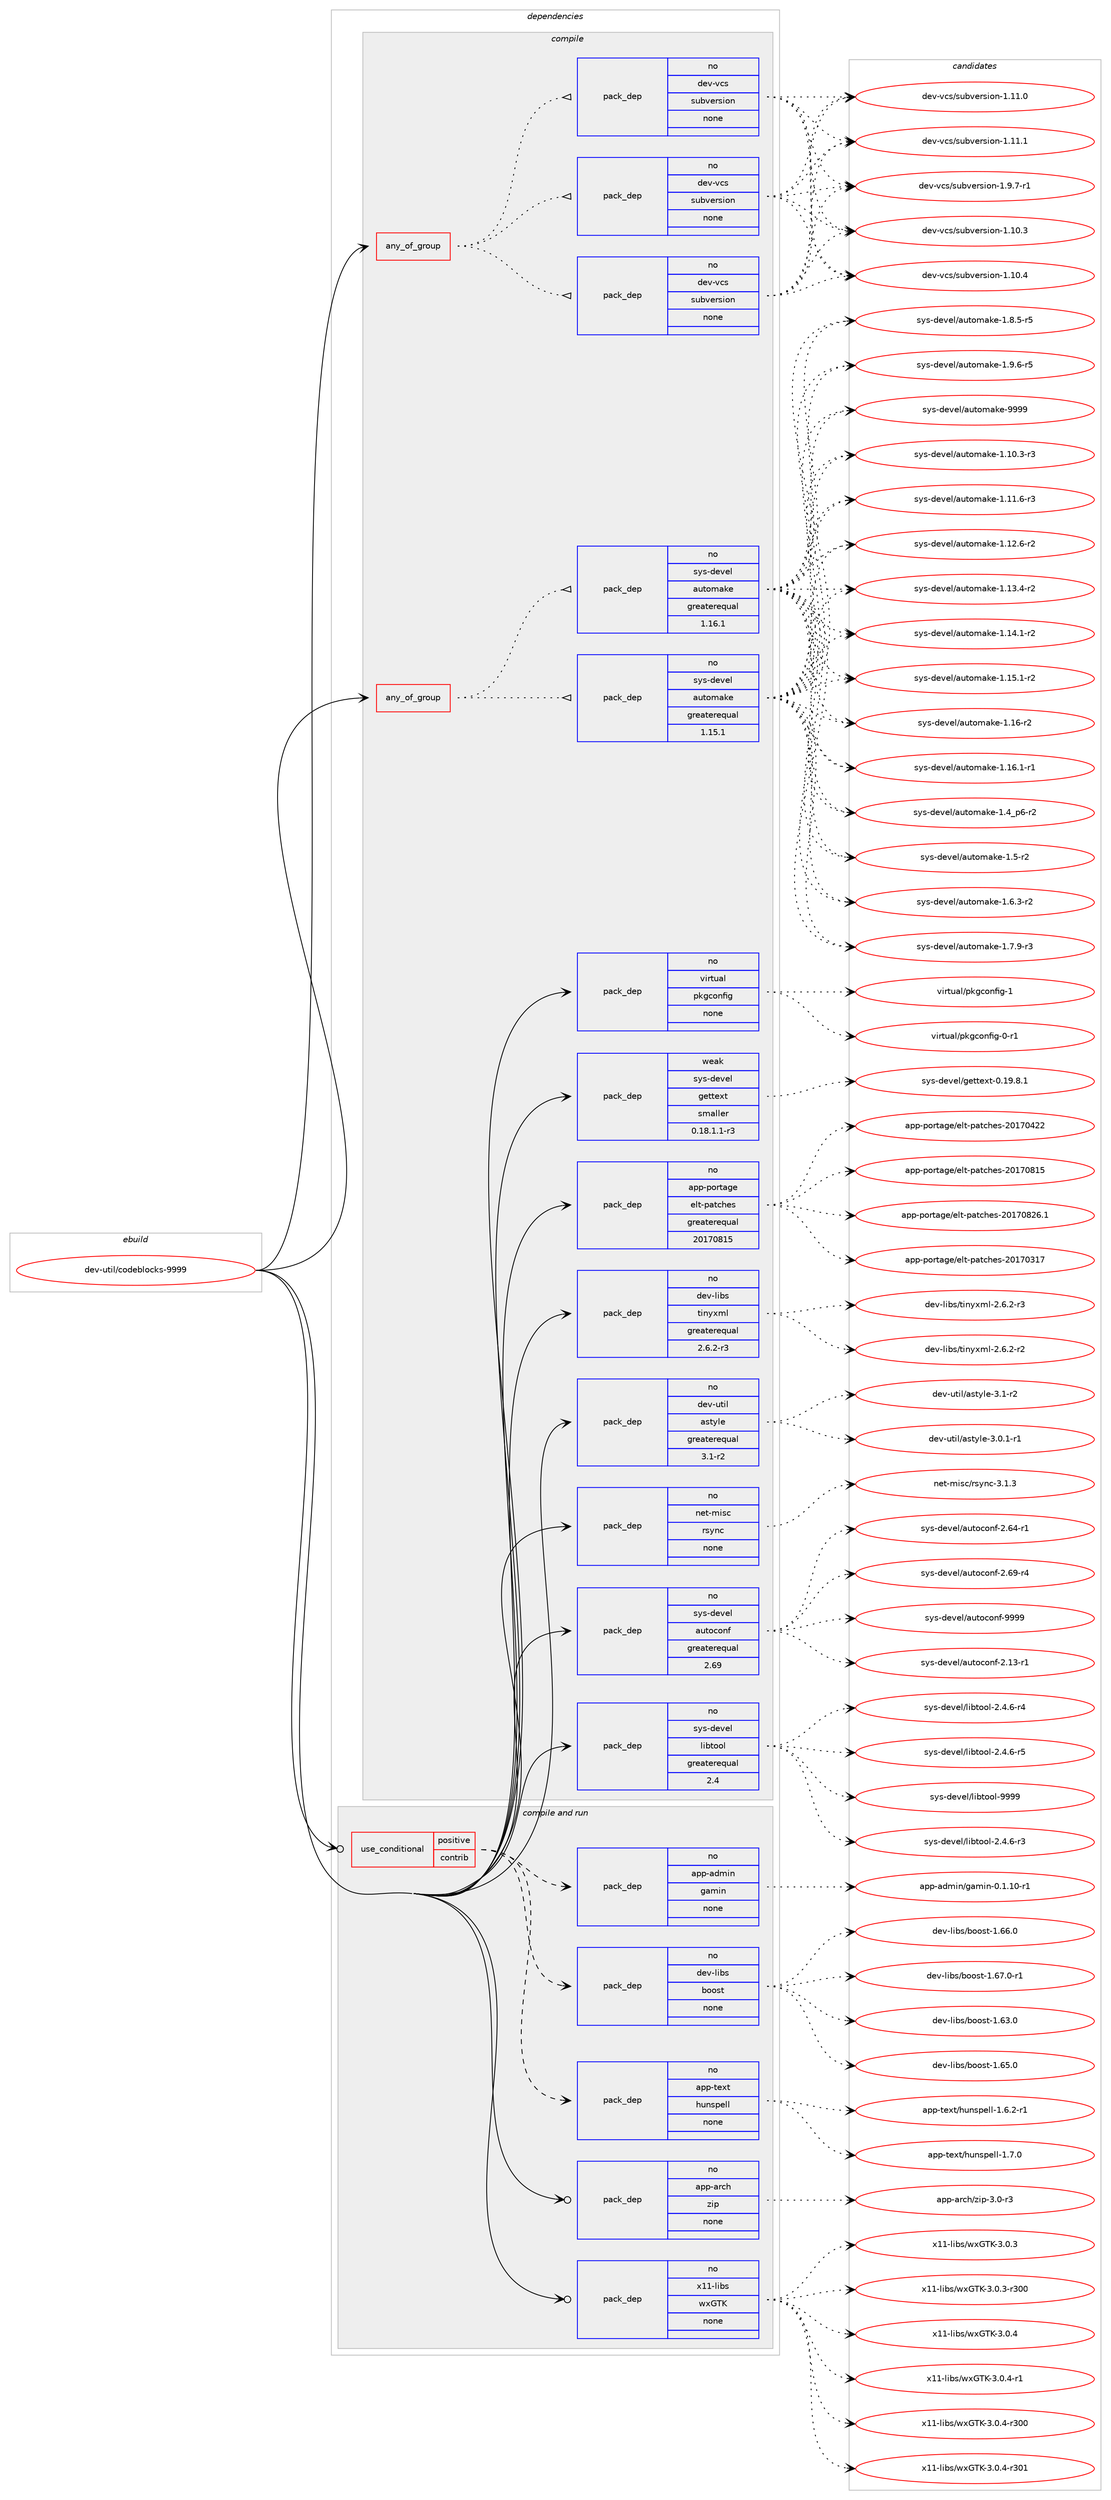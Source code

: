 digraph prolog {

# *************
# Graph options
# *************

newrank=true;
concentrate=true;
compound=true;
graph [rankdir=LR,fontname=Helvetica,fontsize=10,ranksep=1.5];#, ranksep=2.5, nodesep=0.2];
edge  [arrowhead=vee];
node  [fontname=Helvetica,fontsize=10];

# **********
# The ebuild
# **********

subgraph cluster_leftcol {
color=gray;
rank=same;
label=<<i>ebuild</i>>;
id [label="dev-util/codeblocks-9999", color=red, width=4, href="../dev-util/codeblocks-9999.svg"];
}

# ****************
# The dependencies
# ****************

subgraph cluster_midcol {
color=gray;
label=<<i>dependencies</i>>;
subgraph cluster_compile {
fillcolor="#eeeeee";
style=filled;
label=<<i>compile</i>>;
subgraph any23025 {
dependency1542687 [label=<<TABLE BORDER="0" CELLBORDER="1" CELLSPACING="0" CELLPADDING="4"><TR><TD CELLPADDING="10">any_of_group</TD></TR></TABLE>>, shape=none, color=red];subgraph pack1095518 {
dependency1542688 [label=<<TABLE BORDER="0" CELLBORDER="1" CELLSPACING="0" CELLPADDING="4" WIDTH="220"><TR><TD ROWSPAN="6" CELLPADDING="30">pack_dep</TD></TR><TR><TD WIDTH="110">no</TD></TR><TR><TD>dev-vcs</TD></TR><TR><TD>subversion</TD></TR><TR><TD>none</TD></TR><TR><TD></TD></TR></TABLE>>, shape=none, color=blue];
}
dependency1542687:e -> dependency1542688:w [weight=20,style="dotted",arrowhead="oinv"];
subgraph pack1095519 {
dependency1542689 [label=<<TABLE BORDER="0" CELLBORDER="1" CELLSPACING="0" CELLPADDING="4" WIDTH="220"><TR><TD ROWSPAN="6" CELLPADDING="30">pack_dep</TD></TR><TR><TD WIDTH="110">no</TD></TR><TR><TD>dev-vcs</TD></TR><TR><TD>subversion</TD></TR><TR><TD>none</TD></TR><TR><TD></TD></TR></TABLE>>, shape=none, color=blue];
}
dependency1542687:e -> dependency1542689:w [weight=20,style="dotted",arrowhead="oinv"];
subgraph pack1095520 {
dependency1542690 [label=<<TABLE BORDER="0" CELLBORDER="1" CELLSPACING="0" CELLPADDING="4" WIDTH="220"><TR><TD ROWSPAN="6" CELLPADDING="30">pack_dep</TD></TR><TR><TD WIDTH="110">no</TD></TR><TR><TD>dev-vcs</TD></TR><TR><TD>subversion</TD></TR><TR><TD>none</TD></TR><TR><TD></TD></TR></TABLE>>, shape=none, color=blue];
}
dependency1542687:e -> dependency1542690:w [weight=20,style="dotted",arrowhead="oinv"];
}
id:e -> dependency1542687:w [weight=20,style="solid",arrowhead="vee"];
subgraph any23026 {
dependency1542691 [label=<<TABLE BORDER="0" CELLBORDER="1" CELLSPACING="0" CELLPADDING="4"><TR><TD CELLPADDING="10">any_of_group</TD></TR></TABLE>>, shape=none, color=red];subgraph pack1095521 {
dependency1542692 [label=<<TABLE BORDER="0" CELLBORDER="1" CELLSPACING="0" CELLPADDING="4" WIDTH="220"><TR><TD ROWSPAN="6" CELLPADDING="30">pack_dep</TD></TR><TR><TD WIDTH="110">no</TD></TR><TR><TD>sys-devel</TD></TR><TR><TD>automake</TD></TR><TR><TD>greaterequal</TD></TR><TR><TD>1.16.1</TD></TR></TABLE>>, shape=none, color=blue];
}
dependency1542691:e -> dependency1542692:w [weight=20,style="dotted",arrowhead="oinv"];
subgraph pack1095522 {
dependency1542693 [label=<<TABLE BORDER="0" CELLBORDER="1" CELLSPACING="0" CELLPADDING="4" WIDTH="220"><TR><TD ROWSPAN="6" CELLPADDING="30">pack_dep</TD></TR><TR><TD WIDTH="110">no</TD></TR><TR><TD>sys-devel</TD></TR><TR><TD>automake</TD></TR><TR><TD>greaterequal</TD></TR><TR><TD>1.15.1</TD></TR></TABLE>>, shape=none, color=blue];
}
dependency1542691:e -> dependency1542693:w [weight=20,style="dotted",arrowhead="oinv"];
}
id:e -> dependency1542691:w [weight=20,style="solid",arrowhead="vee"];
subgraph pack1095523 {
dependency1542694 [label=<<TABLE BORDER="0" CELLBORDER="1" CELLSPACING="0" CELLPADDING="4" WIDTH="220"><TR><TD ROWSPAN="6" CELLPADDING="30">pack_dep</TD></TR><TR><TD WIDTH="110">no</TD></TR><TR><TD>app-portage</TD></TR><TR><TD>elt-patches</TD></TR><TR><TD>greaterequal</TD></TR><TR><TD>20170815</TD></TR></TABLE>>, shape=none, color=blue];
}
id:e -> dependency1542694:w [weight=20,style="solid",arrowhead="vee"];
subgraph pack1095524 {
dependency1542695 [label=<<TABLE BORDER="0" CELLBORDER="1" CELLSPACING="0" CELLPADDING="4" WIDTH="220"><TR><TD ROWSPAN="6" CELLPADDING="30">pack_dep</TD></TR><TR><TD WIDTH="110">no</TD></TR><TR><TD>dev-libs</TD></TR><TR><TD>tinyxml</TD></TR><TR><TD>greaterequal</TD></TR><TR><TD>2.6.2-r3</TD></TR></TABLE>>, shape=none, color=blue];
}
id:e -> dependency1542695:w [weight=20,style="solid",arrowhead="vee"];
subgraph pack1095525 {
dependency1542696 [label=<<TABLE BORDER="0" CELLBORDER="1" CELLSPACING="0" CELLPADDING="4" WIDTH="220"><TR><TD ROWSPAN="6" CELLPADDING="30">pack_dep</TD></TR><TR><TD WIDTH="110">no</TD></TR><TR><TD>dev-util</TD></TR><TR><TD>astyle</TD></TR><TR><TD>greaterequal</TD></TR><TR><TD>3.1-r2</TD></TR></TABLE>>, shape=none, color=blue];
}
id:e -> dependency1542696:w [weight=20,style="solid",arrowhead="vee"];
subgraph pack1095526 {
dependency1542697 [label=<<TABLE BORDER="0" CELLBORDER="1" CELLSPACING="0" CELLPADDING="4" WIDTH="220"><TR><TD ROWSPAN="6" CELLPADDING="30">pack_dep</TD></TR><TR><TD WIDTH="110">no</TD></TR><TR><TD>net-misc</TD></TR><TR><TD>rsync</TD></TR><TR><TD>none</TD></TR><TR><TD></TD></TR></TABLE>>, shape=none, color=blue];
}
id:e -> dependency1542697:w [weight=20,style="solid",arrowhead="vee"];
subgraph pack1095527 {
dependency1542698 [label=<<TABLE BORDER="0" CELLBORDER="1" CELLSPACING="0" CELLPADDING="4" WIDTH="220"><TR><TD ROWSPAN="6" CELLPADDING="30">pack_dep</TD></TR><TR><TD WIDTH="110">no</TD></TR><TR><TD>sys-devel</TD></TR><TR><TD>autoconf</TD></TR><TR><TD>greaterequal</TD></TR><TR><TD>2.69</TD></TR></TABLE>>, shape=none, color=blue];
}
id:e -> dependency1542698:w [weight=20,style="solid",arrowhead="vee"];
subgraph pack1095528 {
dependency1542699 [label=<<TABLE BORDER="0" CELLBORDER="1" CELLSPACING="0" CELLPADDING="4" WIDTH="220"><TR><TD ROWSPAN="6" CELLPADDING="30">pack_dep</TD></TR><TR><TD WIDTH="110">no</TD></TR><TR><TD>sys-devel</TD></TR><TR><TD>libtool</TD></TR><TR><TD>greaterequal</TD></TR><TR><TD>2.4</TD></TR></TABLE>>, shape=none, color=blue];
}
id:e -> dependency1542699:w [weight=20,style="solid",arrowhead="vee"];
subgraph pack1095529 {
dependency1542700 [label=<<TABLE BORDER="0" CELLBORDER="1" CELLSPACING="0" CELLPADDING="4" WIDTH="220"><TR><TD ROWSPAN="6" CELLPADDING="30">pack_dep</TD></TR><TR><TD WIDTH="110">no</TD></TR><TR><TD>virtual</TD></TR><TR><TD>pkgconfig</TD></TR><TR><TD>none</TD></TR><TR><TD></TD></TR></TABLE>>, shape=none, color=blue];
}
id:e -> dependency1542700:w [weight=20,style="solid",arrowhead="vee"];
subgraph pack1095530 {
dependency1542701 [label=<<TABLE BORDER="0" CELLBORDER="1" CELLSPACING="0" CELLPADDING="4" WIDTH="220"><TR><TD ROWSPAN="6" CELLPADDING="30">pack_dep</TD></TR><TR><TD WIDTH="110">weak</TD></TR><TR><TD>sys-devel</TD></TR><TR><TD>gettext</TD></TR><TR><TD>smaller</TD></TR><TR><TD>0.18.1.1-r3</TD></TR></TABLE>>, shape=none, color=blue];
}
id:e -> dependency1542701:w [weight=20,style="solid",arrowhead="vee"];
}
subgraph cluster_compileandrun {
fillcolor="#eeeeee";
style=filled;
label=<<i>compile and run</i>>;
subgraph cond423555 {
dependency1542702 [label=<<TABLE BORDER="0" CELLBORDER="1" CELLSPACING="0" CELLPADDING="4"><TR><TD ROWSPAN="3" CELLPADDING="10">use_conditional</TD></TR><TR><TD>positive</TD></TR><TR><TD>contrib</TD></TR></TABLE>>, shape=none, color=red];
subgraph pack1095531 {
dependency1542703 [label=<<TABLE BORDER="0" CELLBORDER="1" CELLSPACING="0" CELLPADDING="4" WIDTH="220"><TR><TD ROWSPAN="6" CELLPADDING="30">pack_dep</TD></TR><TR><TD WIDTH="110">no</TD></TR><TR><TD>app-admin</TD></TR><TR><TD>gamin</TD></TR><TR><TD>none</TD></TR><TR><TD></TD></TR></TABLE>>, shape=none, color=blue];
}
dependency1542702:e -> dependency1542703:w [weight=20,style="dashed",arrowhead="vee"];
subgraph pack1095532 {
dependency1542704 [label=<<TABLE BORDER="0" CELLBORDER="1" CELLSPACING="0" CELLPADDING="4" WIDTH="220"><TR><TD ROWSPAN="6" CELLPADDING="30">pack_dep</TD></TR><TR><TD WIDTH="110">no</TD></TR><TR><TD>app-text</TD></TR><TR><TD>hunspell</TD></TR><TR><TD>none</TD></TR><TR><TD></TD></TR></TABLE>>, shape=none, color=blue];
}
dependency1542702:e -> dependency1542704:w [weight=20,style="dashed",arrowhead="vee"];
subgraph pack1095533 {
dependency1542705 [label=<<TABLE BORDER="0" CELLBORDER="1" CELLSPACING="0" CELLPADDING="4" WIDTH="220"><TR><TD ROWSPAN="6" CELLPADDING="30">pack_dep</TD></TR><TR><TD WIDTH="110">no</TD></TR><TR><TD>dev-libs</TD></TR><TR><TD>boost</TD></TR><TR><TD>none</TD></TR><TR><TD></TD></TR></TABLE>>, shape=none, color=blue];
}
dependency1542702:e -> dependency1542705:w [weight=20,style="dashed",arrowhead="vee"];
}
id:e -> dependency1542702:w [weight=20,style="solid",arrowhead="odotvee"];
subgraph pack1095534 {
dependency1542706 [label=<<TABLE BORDER="0" CELLBORDER="1" CELLSPACING="0" CELLPADDING="4" WIDTH="220"><TR><TD ROWSPAN="6" CELLPADDING="30">pack_dep</TD></TR><TR><TD WIDTH="110">no</TD></TR><TR><TD>app-arch</TD></TR><TR><TD>zip</TD></TR><TR><TD>none</TD></TR><TR><TD></TD></TR></TABLE>>, shape=none, color=blue];
}
id:e -> dependency1542706:w [weight=20,style="solid",arrowhead="odotvee"];
subgraph pack1095535 {
dependency1542707 [label=<<TABLE BORDER="0" CELLBORDER="1" CELLSPACING="0" CELLPADDING="4" WIDTH="220"><TR><TD ROWSPAN="6" CELLPADDING="30">pack_dep</TD></TR><TR><TD WIDTH="110">no</TD></TR><TR><TD>x11-libs</TD></TR><TR><TD>wxGTK</TD></TR><TR><TD>none</TD></TR><TR><TD></TD></TR></TABLE>>, shape=none, color=blue];
}
id:e -> dependency1542707:w [weight=20,style="solid",arrowhead="odotvee"];
}
subgraph cluster_run {
fillcolor="#eeeeee";
style=filled;
label=<<i>run</i>>;
}
}

# **************
# The candidates
# **************

subgraph cluster_choices {
rank=same;
color=gray;
label=<<i>candidates</i>>;

subgraph choice1095518 {
color=black;
nodesep=1;
choice1001011184511899115471151179811810111411510511111045494649484651 [label="dev-vcs/subversion-1.10.3", color=red, width=4,href="../dev-vcs/subversion-1.10.3.svg"];
choice1001011184511899115471151179811810111411510511111045494649484652 [label="dev-vcs/subversion-1.10.4", color=red, width=4,href="../dev-vcs/subversion-1.10.4.svg"];
choice1001011184511899115471151179811810111411510511111045494649494648 [label="dev-vcs/subversion-1.11.0", color=red, width=4,href="../dev-vcs/subversion-1.11.0.svg"];
choice1001011184511899115471151179811810111411510511111045494649494649 [label="dev-vcs/subversion-1.11.1", color=red, width=4,href="../dev-vcs/subversion-1.11.1.svg"];
choice100101118451189911547115117981181011141151051111104549465746554511449 [label="dev-vcs/subversion-1.9.7-r1", color=red, width=4,href="../dev-vcs/subversion-1.9.7-r1.svg"];
dependency1542688:e -> choice1001011184511899115471151179811810111411510511111045494649484651:w [style=dotted,weight="100"];
dependency1542688:e -> choice1001011184511899115471151179811810111411510511111045494649484652:w [style=dotted,weight="100"];
dependency1542688:e -> choice1001011184511899115471151179811810111411510511111045494649494648:w [style=dotted,weight="100"];
dependency1542688:e -> choice1001011184511899115471151179811810111411510511111045494649494649:w [style=dotted,weight="100"];
dependency1542688:e -> choice100101118451189911547115117981181011141151051111104549465746554511449:w [style=dotted,weight="100"];
}
subgraph choice1095519 {
color=black;
nodesep=1;
choice1001011184511899115471151179811810111411510511111045494649484651 [label="dev-vcs/subversion-1.10.3", color=red, width=4,href="../dev-vcs/subversion-1.10.3.svg"];
choice1001011184511899115471151179811810111411510511111045494649484652 [label="dev-vcs/subversion-1.10.4", color=red, width=4,href="../dev-vcs/subversion-1.10.4.svg"];
choice1001011184511899115471151179811810111411510511111045494649494648 [label="dev-vcs/subversion-1.11.0", color=red, width=4,href="../dev-vcs/subversion-1.11.0.svg"];
choice1001011184511899115471151179811810111411510511111045494649494649 [label="dev-vcs/subversion-1.11.1", color=red, width=4,href="../dev-vcs/subversion-1.11.1.svg"];
choice100101118451189911547115117981181011141151051111104549465746554511449 [label="dev-vcs/subversion-1.9.7-r1", color=red, width=4,href="../dev-vcs/subversion-1.9.7-r1.svg"];
dependency1542689:e -> choice1001011184511899115471151179811810111411510511111045494649484651:w [style=dotted,weight="100"];
dependency1542689:e -> choice1001011184511899115471151179811810111411510511111045494649484652:w [style=dotted,weight="100"];
dependency1542689:e -> choice1001011184511899115471151179811810111411510511111045494649494648:w [style=dotted,weight="100"];
dependency1542689:e -> choice1001011184511899115471151179811810111411510511111045494649494649:w [style=dotted,weight="100"];
dependency1542689:e -> choice100101118451189911547115117981181011141151051111104549465746554511449:w [style=dotted,weight="100"];
}
subgraph choice1095520 {
color=black;
nodesep=1;
choice1001011184511899115471151179811810111411510511111045494649484651 [label="dev-vcs/subversion-1.10.3", color=red, width=4,href="../dev-vcs/subversion-1.10.3.svg"];
choice1001011184511899115471151179811810111411510511111045494649484652 [label="dev-vcs/subversion-1.10.4", color=red, width=4,href="../dev-vcs/subversion-1.10.4.svg"];
choice1001011184511899115471151179811810111411510511111045494649494648 [label="dev-vcs/subversion-1.11.0", color=red, width=4,href="../dev-vcs/subversion-1.11.0.svg"];
choice1001011184511899115471151179811810111411510511111045494649494649 [label="dev-vcs/subversion-1.11.1", color=red, width=4,href="../dev-vcs/subversion-1.11.1.svg"];
choice100101118451189911547115117981181011141151051111104549465746554511449 [label="dev-vcs/subversion-1.9.7-r1", color=red, width=4,href="../dev-vcs/subversion-1.9.7-r1.svg"];
dependency1542690:e -> choice1001011184511899115471151179811810111411510511111045494649484651:w [style=dotted,weight="100"];
dependency1542690:e -> choice1001011184511899115471151179811810111411510511111045494649484652:w [style=dotted,weight="100"];
dependency1542690:e -> choice1001011184511899115471151179811810111411510511111045494649494648:w [style=dotted,weight="100"];
dependency1542690:e -> choice1001011184511899115471151179811810111411510511111045494649494649:w [style=dotted,weight="100"];
dependency1542690:e -> choice100101118451189911547115117981181011141151051111104549465746554511449:w [style=dotted,weight="100"];
}
subgraph choice1095521 {
color=black;
nodesep=1;
choice11512111545100101118101108479711711611110997107101454946494846514511451 [label="sys-devel/automake-1.10.3-r3", color=red, width=4,href="../sys-devel/automake-1.10.3-r3.svg"];
choice11512111545100101118101108479711711611110997107101454946494946544511451 [label="sys-devel/automake-1.11.6-r3", color=red, width=4,href="../sys-devel/automake-1.11.6-r3.svg"];
choice11512111545100101118101108479711711611110997107101454946495046544511450 [label="sys-devel/automake-1.12.6-r2", color=red, width=4,href="../sys-devel/automake-1.12.6-r2.svg"];
choice11512111545100101118101108479711711611110997107101454946495146524511450 [label="sys-devel/automake-1.13.4-r2", color=red, width=4,href="../sys-devel/automake-1.13.4-r2.svg"];
choice11512111545100101118101108479711711611110997107101454946495246494511450 [label="sys-devel/automake-1.14.1-r2", color=red, width=4,href="../sys-devel/automake-1.14.1-r2.svg"];
choice11512111545100101118101108479711711611110997107101454946495346494511450 [label="sys-devel/automake-1.15.1-r2", color=red, width=4,href="../sys-devel/automake-1.15.1-r2.svg"];
choice1151211154510010111810110847971171161111099710710145494649544511450 [label="sys-devel/automake-1.16-r2", color=red, width=4,href="../sys-devel/automake-1.16-r2.svg"];
choice11512111545100101118101108479711711611110997107101454946495446494511449 [label="sys-devel/automake-1.16.1-r1", color=red, width=4,href="../sys-devel/automake-1.16.1-r1.svg"];
choice115121115451001011181011084797117116111109971071014549465295112544511450 [label="sys-devel/automake-1.4_p6-r2", color=red, width=4,href="../sys-devel/automake-1.4_p6-r2.svg"];
choice11512111545100101118101108479711711611110997107101454946534511450 [label="sys-devel/automake-1.5-r2", color=red, width=4,href="../sys-devel/automake-1.5-r2.svg"];
choice115121115451001011181011084797117116111109971071014549465446514511450 [label="sys-devel/automake-1.6.3-r2", color=red, width=4,href="../sys-devel/automake-1.6.3-r2.svg"];
choice115121115451001011181011084797117116111109971071014549465546574511451 [label="sys-devel/automake-1.7.9-r3", color=red, width=4,href="../sys-devel/automake-1.7.9-r3.svg"];
choice115121115451001011181011084797117116111109971071014549465646534511453 [label="sys-devel/automake-1.8.5-r5", color=red, width=4,href="../sys-devel/automake-1.8.5-r5.svg"];
choice115121115451001011181011084797117116111109971071014549465746544511453 [label="sys-devel/automake-1.9.6-r5", color=red, width=4,href="../sys-devel/automake-1.9.6-r5.svg"];
choice115121115451001011181011084797117116111109971071014557575757 [label="sys-devel/automake-9999", color=red, width=4,href="../sys-devel/automake-9999.svg"];
dependency1542692:e -> choice11512111545100101118101108479711711611110997107101454946494846514511451:w [style=dotted,weight="100"];
dependency1542692:e -> choice11512111545100101118101108479711711611110997107101454946494946544511451:w [style=dotted,weight="100"];
dependency1542692:e -> choice11512111545100101118101108479711711611110997107101454946495046544511450:w [style=dotted,weight="100"];
dependency1542692:e -> choice11512111545100101118101108479711711611110997107101454946495146524511450:w [style=dotted,weight="100"];
dependency1542692:e -> choice11512111545100101118101108479711711611110997107101454946495246494511450:w [style=dotted,weight="100"];
dependency1542692:e -> choice11512111545100101118101108479711711611110997107101454946495346494511450:w [style=dotted,weight="100"];
dependency1542692:e -> choice1151211154510010111810110847971171161111099710710145494649544511450:w [style=dotted,weight="100"];
dependency1542692:e -> choice11512111545100101118101108479711711611110997107101454946495446494511449:w [style=dotted,weight="100"];
dependency1542692:e -> choice115121115451001011181011084797117116111109971071014549465295112544511450:w [style=dotted,weight="100"];
dependency1542692:e -> choice11512111545100101118101108479711711611110997107101454946534511450:w [style=dotted,weight="100"];
dependency1542692:e -> choice115121115451001011181011084797117116111109971071014549465446514511450:w [style=dotted,weight="100"];
dependency1542692:e -> choice115121115451001011181011084797117116111109971071014549465546574511451:w [style=dotted,weight="100"];
dependency1542692:e -> choice115121115451001011181011084797117116111109971071014549465646534511453:w [style=dotted,weight="100"];
dependency1542692:e -> choice115121115451001011181011084797117116111109971071014549465746544511453:w [style=dotted,weight="100"];
dependency1542692:e -> choice115121115451001011181011084797117116111109971071014557575757:w [style=dotted,weight="100"];
}
subgraph choice1095522 {
color=black;
nodesep=1;
choice11512111545100101118101108479711711611110997107101454946494846514511451 [label="sys-devel/automake-1.10.3-r3", color=red, width=4,href="../sys-devel/automake-1.10.3-r3.svg"];
choice11512111545100101118101108479711711611110997107101454946494946544511451 [label="sys-devel/automake-1.11.6-r3", color=red, width=4,href="../sys-devel/automake-1.11.6-r3.svg"];
choice11512111545100101118101108479711711611110997107101454946495046544511450 [label="sys-devel/automake-1.12.6-r2", color=red, width=4,href="../sys-devel/automake-1.12.6-r2.svg"];
choice11512111545100101118101108479711711611110997107101454946495146524511450 [label="sys-devel/automake-1.13.4-r2", color=red, width=4,href="../sys-devel/automake-1.13.4-r2.svg"];
choice11512111545100101118101108479711711611110997107101454946495246494511450 [label="sys-devel/automake-1.14.1-r2", color=red, width=4,href="../sys-devel/automake-1.14.1-r2.svg"];
choice11512111545100101118101108479711711611110997107101454946495346494511450 [label="sys-devel/automake-1.15.1-r2", color=red, width=4,href="../sys-devel/automake-1.15.1-r2.svg"];
choice1151211154510010111810110847971171161111099710710145494649544511450 [label="sys-devel/automake-1.16-r2", color=red, width=4,href="../sys-devel/automake-1.16-r2.svg"];
choice11512111545100101118101108479711711611110997107101454946495446494511449 [label="sys-devel/automake-1.16.1-r1", color=red, width=4,href="../sys-devel/automake-1.16.1-r1.svg"];
choice115121115451001011181011084797117116111109971071014549465295112544511450 [label="sys-devel/automake-1.4_p6-r2", color=red, width=4,href="../sys-devel/automake-1.4_p6-r2.svg"];
choice11512111545100101118101108479711711611110997107101454946534511450 [label="sys-devel/automake-1.5-r2", color=red, width=4,href="../sys-devel/automake-1.5-r2.svg"];
choice115121115451001011181011084797117116111109971071014549465446514511450 [label="sys-devel/automake-1.6.3-r2", color=red, width=4,href="../sys-devel/automake-1.6.3-r2.svg"];
choice115121115451001011181011084797117116111109971071014549465546574511451 [label="sys-devel/automake-1.7.9-r3", color=red, width=4,href="../sys-devel/automake-1.7.9-r3.svg"];
choice115121115451001011181011084797117116111109971071014549465646534511453 [label="sys-devel/automake-1.8.5-r5", color=red, width=4,href="../sys-devel/automake-1.8.5-r5.svg"];
choice115121115451001011181011084797117116111109971071014549465746544511453 [label="sys-devel/automake-1.9.6-r5", color=red, width=4,href="../sys-devel/automake-1.9.6-r5.svg"];
choice115121115451001011181011084797117116111109971071014557575757 [label="sys-devel/automake-9999", color=red, width=4,href="../sys-devel/automake-9999.svg"];
dependency1542693:e -> choice11512111545100101118101108479711711611110997107101454946494846514511451:w [style=dotted,weight="100"];
dependency1542693:e -> choice11512111545100101118101108479711711611110997107101454946494946544511451:w [style=dotted,weight="100"];
dependency1542693:e -> choice11512111545100101118101108479711711611110997107101454946495046544511450:w [style=dotted,weight="100"];
dependency1542693:e -> choice11512111545100101118101108479711711611110997107101454946495146524511450:w [style=dotted,weight="100"];
dependency1542693:e -> choice11512111545100101118101108479711711611110997107101454946495246494511450:w [style=dotted,weight="100"];
dependency1542693:e -> choice11512111545100101118101108479711711611110997107101454946495346494511450:w [style=dotted,weight="100"];
dependency1542693:e -> choice1151211154510010111810110847971171161111099710710145494649544511450:w [style=dotted,weight="100"];
dependency1542693:e -> choice11512111545100101118101108479711711611110997107101454946495446494511449:w [style=dotted,weight="100"];
dependency1542693:e -> choice115121115451001011181011084797117116111109971071014549465295112544511450:w [style=dotted,weight="100"];
dependency1542693:e -> choice11512111545100101118101108479711711611110997107101454946534511450:w [style=dotted,weight="100"];
dependency1542693:e -> choice115121115451001011181011084797117116111109971071014549465446514511450:w [style=dotted,weight="100"];
dependency1542693:e -> choice115121115451001011181011084797117116111109971071014549465546574511451:w [style=dotted,weight="100"];
dependency1542693:e -> choice115121115451001011181011084797117116111109971071014549465646534511453:w [style=dotted,weight="100"];
dependency1542693:e -> choice115121115451001011181011084797117116111109971071014549465746544511453:w [style=dotted,weight="100"];
dependency1542693:e -> choice115121115451001011181011084797117116111109971071014557575757:w [style=dotted,weight="100"];
}
subgraph choice1095523 {
color=black;
nodesep=1;
choice97112112451121111141169710310147101108116451129711699104101115455048495548514955 [label="app-portage/elt-patches-20170317", color=red, width=4,href="../app-portage/elt-patches-20170317.svg"];
choice97112112451121111141169710310147101108116451129711699104101115455048495548525050 [label="app-portage/elt-patches-20170422", color=red, width=4,href="../app-portage/elt-patches-20170422.svg"];
choice97112112451121111141169710310147101108116451129711699104101115455048495548564953 [label="app-portage/elt-patches-20170815", color=red, width=4,href="../app-portage/elt-patches-20170815.svg"];
choice971121124511211111411697103101471011081164511297116991041011154550484955485650544649 [label="app-portage/elt-patches-20170826.1", color=red, width=4,href="../app-portage/elt-patches-20170826.1.svg"];
dependency1542694:e -> choice97112112451121111141169710310147101108116451129711699104101115455048495548514955:w [style=dotted,weight="100"];
dependency1542694:e -> choice97112112451121111141169710310147101108116451129711699104101115455048495548525050:w [style=dotted,weight="100"];
dependency1542694:e -> choice97112112451121111141169710310147101108116451129711699104101115455048495548564953:w [style=dotted,weight="100"];
dependency1542694:e -> choice971121124511211111411697103101471011081164511297116991041011154550484955485650544649:w [style=dotted,weight="100"];
}
subgraph choice1095524 {
color=black;
nodesep=1;
choice1001011184510810598115471161051101211201091084550465446504511450 [label="dev-libs/tinyxml-2.6.2-r2", color=red, width=4,href="../dev-libs/tinyxml-2.6.2-r2.svg"];
choice1001011184510810598115471161051101211201091084550465446504511451 [label="dev-libs/tinyxml-2.6.2-r3", color=red, width=4,href="../dev-libs/tinyxml-2.6.2-r3.svg"];
dependency1542695:e -> choice1001011184510810598115471161051101211201091084550465446504511450:w [style=dotted,weight="100"];
dependency1542695:e -> choice1001011184510810598115471161051101211201091084550465446504511451:w [style=dotted,weight="100"];
}
subgraph choice1095525 {
color=black;
nodesep=1;
choice1001011184511711610510847971151161211081014551464846494511449 [label="dev-util/astyle-3.0.1-r1", color=red, width=4,href="../dev-util/astyle-3.0.1-r1.svg"];
choice100101118451171161051084797115116121108101455146494511450 [label="dev-util/astyle-3.1-r2", color=red, width=4,href="../dev-util/astyle-3.1-r2.svg"];
dependency1542696:e -> choice1001011184511711610510847971151161211081014551464846494511449:w [style=dotted,weight="100"];
dependency1542696:e -> choice100101118451171161051084797115116121108101455146494511450:w [style=dotted,weight="100"];
}
subgraph choice1095526 {
color=black;
nodesep=1;
choice11010111645109105115994711411512111099455146494651 [label="net-misc/rsync-3.1.3", color=red, width=4,href="../net-misc/rsync-3.1.3.svg"];
dependency1542697:e -> choice11010111645109105115994711411512111099455146494651:w [style=dotted,weight="100"];
}
subgraph choice1095527 {
color=black;
nodesep=1;
choice1151211154510010111810110847971171161119911111010245504649514511449 [label="sys-devel/autoconf-2.13-r1", color=red, width=4,href="../sys-devel/autoconf-2.13-r1.svg"];
choice1151211154510010111810110847971171161119911111010245504654524511449 [label="sys-devel/autoconf-2.64-r1", color=red, width=4,href="../sys-devel/autoconf-2.64-r1.svg"];
choice1151211154510010111810110847971171161119911111010245504654574511452 [label="sys-devel/autoconf-2.69-r4", color=red, width=4,href="../sys-devel/autoconf-2.69-r4.svg"];
choice115121115451001011181011084797117116111991111101024557575757 [label="sys-devel/autoconf-9999", color=red, width=4,href="../sys-devel/autoconf-9999.svg"];
dependency1542698:e -> choice1151211154510010111810110847971171161119911111010245504649514511449:w [style=dotted,weight="100"];
dependency1542698:e -> choice1151211154510010111810110847971171161119911111010245504654524511449:w [style=dotted,weight="100"];
dependency1542698:e -> choice1151211154510010111810110847971171161119911111010245504654574511452:w [style=dotted,weight="100"];
dependency1542698:e -> choice115121115451001011181011084797117116111991111101024557575757:w [style=dotted,weight="100"];
}
subgraph choice1095528 {
color=black;
nodesep=1;
choice1151211154510010111810110847108105981161111111084550465246544511451 [label="sys-devel/libtool-2.4.6-r3", color=red, width=4,href="../sys-devel/libtool-2.4.6-r3.svg"];
choice1151211154510010111810110847108105981161111111084550465246544511452 [label="sys-devel/libtool-2.4.6-r4", color=red, width=4,href="../sys-devel/libtool-2.4.6-r4.svg"];
choice1151211154510010111810110847108105981161111111084550465246544511453 [label="sys-devel/libtool-2.4.6-r5", color=red, width=4,href="../sys-devel/libtool-2.4.6-r5.svg"];
choice1151211154510010111810110847108105981161111111084557575757 [label="sys-devel/libtool-9999", color=red, width=4,href="../sys-devel/libtool-9999.svg"];
dependency1542699:e -> choice1151211154510010111810110847108105981161111111084550465246544511451:w [style=dotted,weight="100"];
dependency1542699:e -> choice1151211154510010111810110847108105981161111111084550465246544511452:w [style=dotted,weight="100"];
dependency1542699:e -> choice1151211154510010111810110847108105981161111111084550465246544511453:w [style=dotted,weight="100"];
dependency1542699:e -> choice1151211154510010111810110847108105981161111111084557575757:w [style=dotted,weight="100"];
}
subgraph choice1095529 {
color=black;
nodesep=1;
choice11810511411611797108471121071039911111010210510345484511449 [label="virtual/pkgconfig-0-r1", color=red, width=4,href="../virtual/pkgconfig-0-r1.svg"];
choice1181051141161179710847112107103991111101021051034549 [label="virtual/pkgconfig-1", color=red, width=4,href="../virtual/pkgconfig-1.svg"];
dependency1542700:e -> choice11810511411611797108471121071039911111010210510345484511449:w [style=dotted,weight="100"];
dependency1542700:e -> choice1181051141161179710847112107103991111101021051034549:w [style=dotted,weight="100"];
}
subgraph choice1095530 {
color=black;
nodesep=1;
choice1151211154510010111810110847103101116116101120116454846495746564649 [label="sys-devel/gettext-0.19.8.1", color=red, width=4,href="../sys-devel/gettext-0.19.8.1.svg"];
dependency1542701:e -> choice1151211154510010111810110847103101116116101120116454846495746564649:w [style=dotted,weight="100"];
}
subgraph choice1095531 {
color=black;
nodesep=1;
choice9711211245971001091051104710397109105110454846494649484511449 [label="app-admin/gamin-0.1.10-r1", color=red, width=4,href="../app-admin/gamin-0.1.10-r1.svg"];
dependency1542703:e -> choice9711211245971001091051104710397109105110454846494649484511449:w [style=dotted,weight="100"];
}
subgraph choice1095532 {
color=black;
nodesep=1;
choice9711211245116101120116471041171101151121011081084549465446504511449 [label="app-text/hunspell-1.6.2-r1", color=red, width=4,href="../app-text/hunspell-1.6.2-r1.svg"];
choice971121124511610112011647104117110115112101108108454946554648 [label="app-text/hunspell-1.7.0", color=red, width=4,href="../app-text/hunspell-1.7.0.svg"];
dependency1542704:e -> choice9711211245116101120116471041171101151121011081084549465446504511449:w [style=dotted,weight="100"];
dependency1542704:e -> choice971121124511610112011647104117110115112101108108454946554648:w [style=dotted,weight="100"];
}
subgraph choice1095533 {
color=black;
nodesep=1;
choice1001011184510810598115479811111111511645494654514648 [label="dev-libs/boost-1.63.0", color=red, width=4,href="../dev-libs/boost-1.63.0.svg"];
choice1001011184510810598115479811111111511645494654534648 [label="dev-libs/boost-1.65.0", color=red, width=4,href="../dev-libs/boost-1.65.0.svg"];
choice1001011184510810598115479811111111511645494654544648 [label="dev-libs/boost-1.66.0", color=red, width=4,href="../dev-libs/boost-1.66.0.svg"];
choice10010111845108105981154798111111115116454946545546484511449 [label="dev-libs/boost-1.67.0-r1", color=red, width=4,href="../dev-libs/boost-1.67.0-r1.svg"];
dependency1542705:e -> choice1001011184510810598115479811111111511645494654514648:w [style=dotted,weight="100"];
dependency1542705:e -> choice1001011184510810598115479811111111511645494654534648:w [style=dotted,weight="100"];
dependency1542705:e -> choice1001011184510810598115479811111111511645494654544648:w [style=dotted,weight="100"];
dependency1542705:e -> choice10010111845108105981154798111111115116454946545546484511449:w [style=dotted,weight="100"];
}
subgraph choice1095534 {
color=black;
nodesep=1;
choice9711211245971149910447122105112455146484511451 [label="app-arch/zip-3.0-r3", color=red, width=4,href="../app-arch/zip-3.0-r3.svg"];
dependency1542706:e -> choice9711211245971149910447122105112455146484511451:w [style=dotted,weight="100"];
}
subgraph choice1095535 {
color=black;
nodesep=1;
choice1204949451081059811547119120718475455146484651 [label="x11-libs/wxGTK-3.0.3", color=red, width=4,href="../x11-libs/wxGTK-3.0.3.svg"];
choice120494945108105981154711912071847545514648465145114514848 [label="x11-libs/wxGTK-3.0.3-r300", color=red, width=4,href="../x11-libs/wxGTK-3.0.3-r300.svg"];
choice1204949451081059811547119120718475455146484652 [label="x11-libs/wxGTK-3.0.4", color=red, width=4,href="../x11-libs/wxGTK-3.0.4.svg"];
choice12049494510810598115471191207184754551464846524511449 [label="x11-libs/wxGTK-3.0.4-r1", color=red, width=4,href="../x11-libs/wxGTK-3.0.4-r1.svg"];
choice120494945108105981154711912071847545514648465245114514848 [label="x11-libs/wxGTK-3.0.4-r300", color=red, width=4,href="../x11-libs/wxGTK-3.0.4-r300.svg"];
choice120494945108105981154711912071847545514648465245114514849 [label="x11-libs/wxGTK-3.0.4-r301", color=red, width=4,href="../x11-libs/wxGTK-3.0.4-r301.svg"];
dependency1542707:e -> choice1204949451081059811547119120718475455146484651:w [style=dotted,weight="100"];
dependency1542707:e -> choice120494945108105981154711912071847545514648465145114514848:w [style=dotted,weight="100"];
dependency1542707:e -> choice1204949451081059811547119120718475455146484652:w [style=dotted,weight="100"];
dependency1542707:e -> choice12049494510810598115471191207184754551464846524511449:w [style=dotted,weight="100"];
dependency1542707:e -> choice120494945108105981154711912071847545514648465245114514848:w [style=dotted,weight="100"];
dependency1542707:e -> choice120494945108105981154711912071847545514648465245114514849:w [style=dotted,weight="100"];
}
}

}
